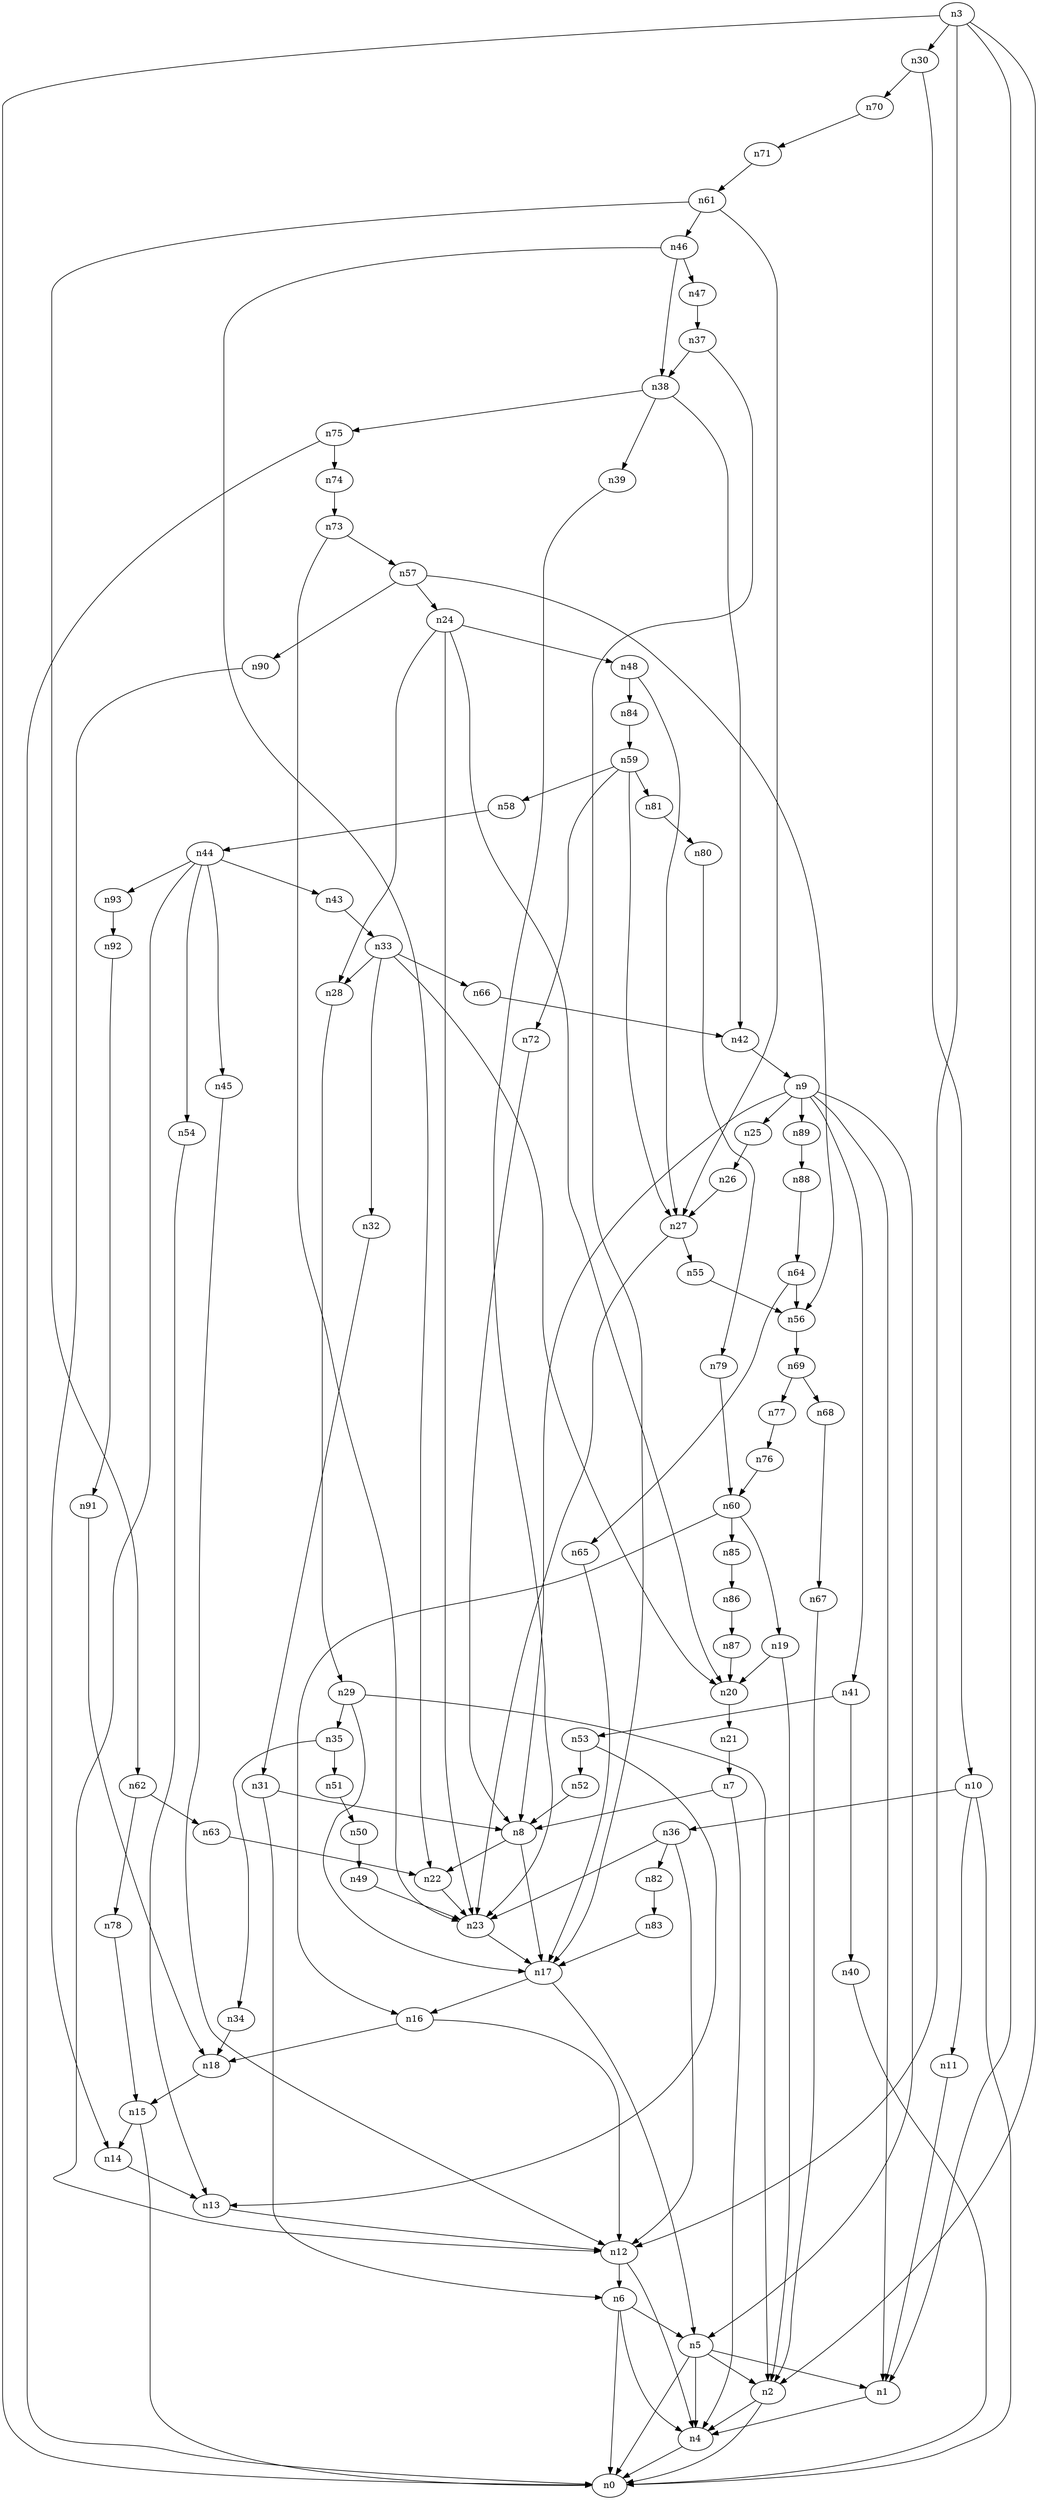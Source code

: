 digraph G {
	n1 -> n4	 [_graphml_id=e4];
	n2 -> n0	 [_graphml_id=e12];
	n2 -> n4	 [_graphml_id=e7];
	n3 -> n0	 [_graphml_id=e0];
	n3 -> n1	 [_graphml_id=e3];
	n3 -> n2	 [_graphml_id=e6];
	n3 -> n12	 [_graphml_id=e21];
	n3 -> n30	 [_graphml_id=e51];
	n4 -> n0	 [_graphml_id=e1];
	n5 -> n0	 [_graphml_id=e2];
	n5 -> n1	 [_graphml_id=e5];
	n5 -> n2	 [_graphml_id=e8];
	n5 -> n4	 [_graphml_id=e11];
	n6 -> n0	 [_graphml_id=e13];
	n6 -> n4	 [_graphml_id=e10];
	n6 -> n5	 [_graphml_id=e9];
	n7 -> n4	 [_graphml_id=e14];
	n7 -> n8	 [_graphml_id=e15];
	n8 -> n17	 [_graphml_id=e43];
	n8 -> n22	 [_graphml_id=e38];
	n9 -> n1	 [_graphml_id=e17];
	n9 -> n5	 [_graphml_id=e33];
	n9 -> n8	 [_graphml_id=e16];
	n9 -> n25	 [_graphml_id=e44];
	n9 -> n41	 [_graphml_id=e69];
	n9 -> n89	 [_graphml_id=e149];
	n10 -> n0	 [_graphml_id=e18];
	n10 -> n11	 [_graphml_id=e19];
	n10 -> n36	 [_graphml_id=e72];
	n11 -> n1	 [_graphml_id=e20];
	n12 -> n4	 [_graphml_id=e22];
	n12 -> n6	 [_graphml_id=e23];
	n13 -> n12	 [_graphml_id=e24];
	n14 -> n13	 [_graphml_id=e25];
	n15 -> n0	 [_graphml_id=e27];
	n15 -> n14	 [_graphml_id=e26];
	n16 -> n12	 [_graphml_id=e28];
	n16 -> n18	 [_graphml_id=e32];
	n17 -> n5	 [_graphml_id=e30];
	n17 -> n16	 [_graphml_id=e29];
	n18 -> n15	 [_graphml_id=e31];
	n19 -> n2	 [_graphml_id=e34];
	n19 -> n20	 [_graphml_id=e35];
	n20 -> n21	 [_graphml_id=e36];
	n21 -> n7	 [_graphml_id=e37];
	n22 -> n23	 [_graphml_id=e39];
	n23 -> n17	 [_graphml_id=e40];
	n24 -> n20	 [_graphml_id=e42];
	n24 -> n23	 [_graphml_id=e41];
	n24 -> n28	 [_graphml_id=e48];
	n24 -> n48	 [_graphml_id=e81];
	n25 -> n26	 [_graphml_id=e45];
	n26 -> n27	 [_graphml_id=e46];
	n27 -> n23	 [_graphml_id=e47];
	n27 -> n55	 [_graphml_id=e93];
	n28 -> n29	 [_graphml_id=e49];
	n29 -> n2	 [_graphml_id=e82];
	n29 -> n17	 [_graphml_id=e50];
	n29 -> n35	 [_graphml_id=e59];
	n30 -> n10	 [_graphml_id=e52];
	n30 -> n70	 [_graphml_id=e117];
	n31 -> n6	 [_graphml_id=e122];
	n31 -> n8	 [_graphml_id=e53];
	n32 -> n31	 [_graphml_id=e54];
	n33 -> n20	 [_graphml_id=e56];
	n33 -> n28	 [_graphml_id=e62];
	n33 -> n32	 [_graphml_id=e55];
	n33 -> n66	 [_graphml_id=e110];
	n34 -> n18	 [_graphml_id=e57];
	n35 -> n34	 [_graphml_id=e58];
	n35 -> n51	 [_graphml_id=e86];
	n36 -> n12	 [_graphml_id=e61];
	n36 -> n23	 [_graphml_id=e60];
	n36 -> n82	 [_graphml_id=e137];
	n37 -> n17	 [_graphml_id=e63];
	n37 -> n38	 [_graphml_id=e64];
	n38 -> n39	 [_graphml_id=e65];
	n38 -> n42	 [_graphml_id=e71];
	n38 -> n75	 [_graphml_id=e152];
	n39 -> n23	 [_graphml_id=e66];
	n40 -> n0	 [_graphml_id=e67];
	n41 -> n40	 [_graphml_id=e68];
	n41 -> n53	 [_graphml_id=e89];
	n42 -> n9	 [_graphml_id=e70];
	n43 -> n33	 [_graphml_id=e73];
	n44 -> n12	 [_graphml_id=e102];
	n44 -> n43	 [_graphml_id=e74];
	n44 -> n45	 [_graphml_id=e75];
	n44 -> n54	 [_graphml_id=e91];
	n44 -> n93	 [_graphml_id=e156];
	n45 -> n12	 [_graphml_id=e76];
	n46 -> n22	 [_graphml_id=e112];
	n46 -> n38	 [_graphml_id=e77];
	n46 -> n47	 [_graphml_id=e78];
	n47 -> n37	 [_graphml_id=e79];
	n48 -> n27	 [_graphml_id=e80];
	n48 -> n84	 [_graphml_id=e141];
	n49 -> n23	 [_graphml_id=e83];
	n50 -> n49	 [_graphml_id=e84];
	n51 -> n50	 [_graphml_id=e85];
	n52 -> n8	 [_graphml_id=e87];
	n53 -> n13	 [_graphml_id=e92];
	n53 -> n52	 [_graphml_id=e88];
	n54 -> n13	 [_graphml_id=e90];
	n55 -> n56	 [_graphml_id=e94];
	n56 -> n69	 [_graphml_id=e116];
	n57 -> n24	 [_graphml_id=e96];
	n57 -> n56	 [_graphml_id=e95];
	n57 -> n90	 [_graphml_id=e150];
	n58 -> n44	 [_graphml_id=e97];
	n59 -> n27	 [_graphml_id=e99];
	n59 -> n58	 [_graphml_id=e98];
	n59 -> n72	 [_graphml_id=e120];
	n59 -> n81	 [_graphml_id=e136];
	n60 -> n16	 [_graphml_id=e101];
	n60 -> n19	 [_graphml_id=e100];
	n60 -> n85	 [_graphml_id=e143];
	n61 -> n27	 [_graphml_id=e142];
	n61 -> n46	 [_graphml_id=e103];
	n61 -> n62	 [_graphml_id=e104];
	n62 -> n63	 [_graphml_id=e105];
	n62 -> n78	 [_graphml_id=e131];
	n63 -> n22	 [_graphml_id=e106];
	n64 -> n56	 [_graphml_id=e107];
	n64 -> n65	 [_graphml_id=e108];
	n65 -> n17	 [_graphml_id=e109];
	n66 -> n42	 [_graphml_id=e111];
	n67 -> n2	 [_graphml_id=e113];
	n68 -> n67	 [_graphml_id=e114];
	n69 -> n68	 [_graphml_id=e115];
	n69 -> n77	 [_graphml_id=e129];
	n70 -> n71	 [_graphml_id=e118];
	n71 -> n61	 [_graphml_id=e119];
	n72 -> n8	 [_graphml_id=e121];
	n73 -> n23	 [_graphml_id=e132];
	n73 -> n57	 [_graphml_id=e123];
	n74 -> n73	 [_graphml_id=e124];
	n75 -> n0	 [_graphml_id=e126];
	n75 -> n74	 [_graphml_id=e125];
	n76 -> n60	 [_graphml_id=e127];
	n77 -> n76	 [_graphml_id=e128];
	n78 -> n15	 [_graphml_id=e130];
	n79 -> n60	 [_graphml_id=e133];
	n80 -> n79	 [_graphml_id=e134];
	n81 -> n80	 [_graphml_id=e135];
	n82 -> n83	 [_graphml_id=e138];
	n83 -> n17	 [_graphml_id=e139];
	n84 -> n59	 [_graphml_id=e140];
	n85 -> n86	 [_graphml_id=e144];
	n86 -> n87	 [_graphml_id=e145];
	n87 -> n20	 [_graphml_id=e146];
	n88 -> n64	 [_graphml_id=e147];
	n89 -> n88	 [_graphml_id=e148];
	n90 -> n14	 [_graphml_id=e151];
	n91 -> n18	 [_graphml_id=e153];
	n92 -> n91	 [_graphml_id=e154];
	n93 -> n92	 [_graphml_id=e155];
}
